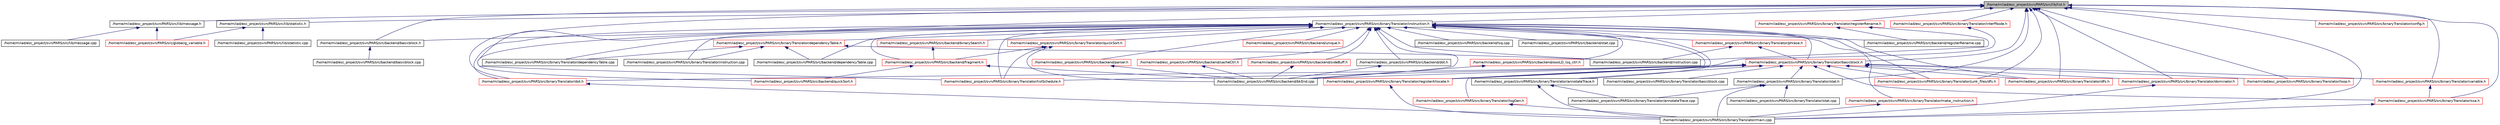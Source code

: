 digraph G
{
  edge [fontname="Helvetica",fontsize="10",labelfontname="Helvetica",labelfontsize="10"];
  node [fontname="Helvetica",fontsize="10",shape=record];
  Node1 [label="/home/milad/esc_project/svn/PARS/src/lib/list.h",height=0.2,width=0.4,color="black", fillcolor="grey75", style="filled" fontcolor="black"];
  Node1 -> Node2 [dir=back,color="midnightblue",fontsize="10",style="solid"];
  Node2 [label="/home/milad/esc_project/svn/PARS/src/backend/basicblock.h",height=0.2,width=0.4,color="black", fillcolor="white", style="filled",URL="$backend_2basicblock_8h.html"];
  Node2 -> Node3 [dir=back,color="midnightblue",fontsize="10",style="solid"];
  Node3 [label="/home/milad/esc_project/svn/PARS/src/backend/basicblock.cpp",height=0.2,width=0.4,color="black", fillcolor="white", style="filled",URL="$backend_2basicblock_8cpp.html"];
  Node1 -> Node4 [dir=back,color="midnightblue",fontsize="10",style="solid"];
  Node4 [label="/home/milad/esc_project/svn/PARS/src/lib/message.h",height=0.2,width=0.4,color="black", fillcolor="white", style="filled",URL="$message_8h.html"];
  Node4 -> Node5 [dir=back,color="midnightblue",fontsize="10",style="solid"];
  Node5 [label="/home/milad/esc_project/svn/PARS/src/global/g_variable.h",height=0.2,width=0.4,color="red", fillcolor="white", style="filled",URL="$g__variable_8h.html"];
  Node4 -> Node6 [dir=back,color="midnightblue",fontsize="10",style="solid"];
  Node6 [label="/home/milad/esc_project/svn/PARS/src/lib/message.cpp",height=0.2,width=0.4,color="black", fillcolor="white", style="filled",URL="$message_8cpp.html"];
  Node1 -> Node7 [dir=back,color="midnightblue",fontsize="10",style="solid"];
  Node7 [label="/home/milad/esc_project/svn/PARS/src/lib/statistic.h",height=0.2,width=0.4,color="black", fillcolor="white", style="filled",URL="$statistic_8h.html"];
  Node7 -> Node5 [dir=back,color="midnightblue",fontsize="10",style="solid"];
  Node7 -> Node8 [dir=back,color="midnightblue",fontsize="10",style="solid"];
  Node8 [label="/home/milad/esc_project/svn/PARS/src/lib/statistic.cpp",height=0.2,width=0.4,color="black", fillcolor="white", style="filled",URL="$statistic_8cpp.html"];
  Node1 -> Node9 [dir=back,color="midnightblue",fontsize="10",style="solid"];
  Node9 [label="/home/milad/esc_project/svn/PARS/src/binaryTranslator/instruction.h",height=0.2,width=0.4,color="black", fillcolor="white", style="filled",URL="$binaryTranslator_2instruction_8h.html"];
  Node9 -> Node2 [dir=back,color="midnightblue",fontsize="10",style="solid"];
  Node9 -> Node10 [dir=back,color="midnightblue",fontsize="10",style="solid"];
  Node10 [label="/home/milad/esc_project/svn/PARS/src/backend/binarySearch.h",height=0.2,width=0.4,color="red", fillcolor="white", style="filled",URL="$binarySearch_8h.html"];
  Node10 -> Node11 [dir=back,color="midnightblue",fontsize="10",style="solid"];
  Node11 [label="/home/milad/esc_project/svn/PARS/src/backend/fragment.h",height=0.2,width=0.4,color="red", fillcolor="white", style="filled",URL="$fragment_8h.html"];
  Node11 -> Node12 [dir=back,color="midnightblue",fontsize="10",style="solid"];
  Node12 [label="/home/milad/esc_project/svn/PARS/src/backend/quickSort.h",height=0.2,width=0.4,color="red", fillcolor="white", style="filled",URL="$backend_2quickSort_8h.html"];
  Node11 -> Node13 [dir=back,color="midnightblue",fontsize="10",style="solid"];
  Node13 [label="/home/milad/esc_project/svn/PARS/src/backend/bkEnd.cpp",height=0.2,width=0.4,color="black", fillcolor="white", style="filled",URL="$bkEnd_8cpp.html"];
  Node9 -> Node14 [dir=back,color="midnightblue",fontsize="10",style="solid"];
  Node14 [label="/home/milad/esc_project/svn/PARS/src/backend/oooLD_lsq_ctrl.h",height=0.2,width=0.4,color="red", fillcolor="white", style="filled",URL="$oooLD__lsq__ctrl_8h.html"];
  Node14 -> Node13 [dir=back,color="midnightblue",fontsize="10",style="solid"];
  Node9 -> Node12 [dir=back,color="midnightblue",fontsize="10",style="solid"];
  Node9 -> Node11 [dir=back,color="midnightblue",fontsize="10",style="solid"];
  Node9 -> Node15 [dir=back,color="midnightblue",fontsize="10",style="solid"];
  Node15 [label="/home/milad/esc_project/svn/PARS/src/backend/unique.h",height=0.2,width=0.4,color="red", fillcolor="white", style="filled",URL="$unique_8h.html"];
  Node9 -> Node16 [dir=back,color="midnightblue",fontsize="10",style="solid"];
  Node16 [label="/home/milad/esc_project/svn/PARS/src/backend/parser.h",height=0.2,width=0.4,color="red", fillcolor="white", style="filled",URL="$parser_8h.html"];
  Node16 -> Node13 [dir=back,color="midnightblue",fontsize="10",style="solid"];
  Node9 -> Node13 [dir=back,color="midnightblue",fontsize="10",style="solid"];
  Node9 -> Node17 [dir=back,color="midnightblue",fontsize="10",style="solid"];
  Node17 [label="/home/milad/esc_project/svn/PARS/src/backend/cacheCtrl.h",height=0.2,width=0.4,color="red", fillcolor="white", style="filled",URL="$cacheCtrl_8h.html"];
  Node17 -> Node13 [dir=back,color="midnightblue",fontsize="10",style="solid"];
  Node9 -> Node18 [dir=back,color="midnightblue",fontsize="10",style="solid"];
  Node18 [label="/home/milad/esc_project/svn/PARS/src/backend/sideBuff.h",height=0.2,width=0.4,color="red", fillcolor="white", style="filled",URL="$sideBuff_8h.html"];
  Node18 -> Node13 [dir=back,color="midnightblue",fontsize="10",style="solid"];
  Node9 -> Node19 [dir=back,color="midnightblue",fontsize="10",style="solid"];
  Node19 [label="/home/milad/esc_project/svn/PARS/src/backend/dot.h",height=0.2,width=0.4,color="black", fillcolor="white", style="filled",URL="$backend_2dot_8h.html"];
  Node19 -> Node13 [dir=back,color="midnightblue",fontsize="10",style="solid"];
  Node9 -> Node20 [dir=back,color="midnightblue",fontsize="10",style="solid"];
  Node20 [label="/home/milad/esc_project/svn/PARS/src/backend/dependencyTable.cpp",height=0.2,width=0.4,color="black", fillcolor="white", style="filled",URL="$backend_2dependencyTable_8cpp.html"];
  Node9 -> Node21 [dir=back,color="midnightblue",fontsize="10",style="solid"];
  Node21 [label="/home/milad/esc_project/svn/PARS/src/backend/instruction.cpp",height=0.2,width=0.4,color="black", fillcolor="white", style="filled",URL="$backend_2instruction_8cpp.html"];
  Node9 -> Node22 [dir=back,color="midnightblue",fontsize="10",style="solid"];
  Node22 [label="/home/milad/esc_project/svn/PARS/src/backend/lsq.cpp",height=0.2,width=0.4,color="black", fillcolor="white", style="filled",URL="$lsq_8cpp.html"];
  Node9 -> Node23 [dir=back,color="midnightblue",fontsize="10",style="solid"];
  Node23 [label="/home/milad/esc_project/svn/PARS/src/backend/registerRename.cpp",height=0.2,width=0.4,color="black", fillcolor="white", style="filled",URL="$backend_2registerRename_8cpp.html"];
  Node9 -> Node24 [dir=back,color="midnightblue",fontsize="10",style="solid"];
  Node24 [label="/home/milad/esc_project/svn/PARS/src/backend/stat.cpp",height=0.2,width=0.4,color="black", fillcolor="white", style="filled",URL="$backend_2stat_8cpp.html"];
  Node9 -> Node25 [dir=back,color="midnightblue",fontsize="10",style="solid"];
  Node25 [label="/home/milad/esc_project/svn/PARS/src/binaryTranslator/basicblock.h",height=0.2,width=0.4,color="red", fillcolor="white", style="filled",URL="$binaryTranslator_2basicblock_8h.html"];
  Node25 -> Node13 [dir=back,color="midnightblue",fontsize="10",style="solid"];
  Node25 -> Node26 [dir=back,color="midnightblue",fontsize="10",style="solid"];
  Node26 [label="/home/milad/esc_project/svn/PARS/src/binaryTranslator/annotateTrace.h",height=0.2,width=0.4,color="black", fillcolor="white", style="filled",URL="$annotateTrace_8h.html"];
  Node26 -> Node27 [dir=back,color="midnightblue",fontsize="10",style="solid"];
  Node27 [label="/home/milad/esc_project/svn/PARS/src/binaryTranslator/annotateTrace.cpp",height=0.2,width=0.4,color="black", fillcolor="white", style="filled",URL="$annotateTrace_8cpp.html"];
  Node26 -> Node28 [dir=back,color="midnightblue",fontsize="10",style="solid"];
  Node28 [label="/home/milad/esc_project/svn/PARS/src/binaryTranslator/main.cpp",height=0.2,width=0.4,color="black", fillcolor="white", style="filled",URL="$main_8cpp.html"];
  Node25 -> Node29 [dir=back,color="midnightblue",fontsize="10",style="solid"];
  Node29 [label="/home/milad/esc_project/svn/PARS/src/binaryTranslator/stat.h",height=0.2,width=0.4,color="black", fillcolor="white", style="filled",URL="$binaryTranslator_2stat_8h.html"];
  Node29 -> Node27 [dir=back,color="midnightblue",fontsize="10",style="solid"];
  Node29 -> Node28 [dir=back,color="midnightblue",fontsize="10",style="solid"];
  Node29 -> Node30 [dir=back,color="midnightblue",fontsize="10",style="solid"];
  Node30 [label="/home/milad/esc_project/svn/PARS/src/binaryTranslator/stat.cpp",height=0.2,width=0.4,color="black", fillcolor="white", style="filled",URL="$binaryTranslator_2stat_8cpp.html"];
  Node25 -> Node31 [dir=back,color="midnightblue",fontsize="10",style="solid"];
  Node31 [label="/home/milad/esc_project/svn/PARS/src/binaryTranslator/basicblock.cpp",height=0.2,width=0.4,color="black", fillcolor="white", style="filled",URL="$binaryTranslator_2basicblock_8cpp.html"];
  Node25 -> Node32 [dir=back,color="midnightblue",fontsize="10",style="solid"];
  Node32 [label="/home/milad/esc_project/svn/PARS/src/binaryTranslator/dfs.h",height=0.2,width=0.4,color="red", fillcolor="white", style="filled",URL="$dfs_8h.html"];
  Node25 -> Node33 [dir=back,color="midnightblue",fontsize="10",style="solid"];
  Node33 [label="/home/milad/esc_project/svn/PARS/src/binaryTranslator/dominator.h",height=0.2,width=0.4,color="red", fillcolor="white", style="filled",URL="$dominator_8h.html"];
  Node33 -> Node28 [dir=back,color="midnightblue",fontsize="10",style="solid"];
  Node25 -> Node34 [dir=back,color="midnightblue",fontsize="10",style="solid"];
  Node34 [label="/home/milad/esc_project/svn/PARS/src/binaryTranslator/dot.h",height=0.2,width=0.4,color="red", fillcolor="white", style="filled",URL="$binaryTranslator_2dot_8h.html"];
  Node34 -> Node28 [dir=back,color="midnightblue",fontsize="10",style="solid"];
  Node25 -> Node35 [dir=back,color="midnightblue",fontsize="10",style="solid"];
  Node35 [label="/home/milad/esc_project/svn/PARS/src/binaryTranslator/junk_files/dfs.h",height=0.2,width=0.4,color="red", fillcolor="white", style="filled",URL="$junk__files_2dfs_8h.html"];
  Node25 -> Node36 [dir=back,color="midnightblue",fontsize="10",style="solid"];
  Node36 [label="/home/milad/esc_project/svn/PARS/src/binaryTranslator/listSchedule.h",height=0.2,width=0.4,color="red", fillcolor="white", style="filled",URL="$listSchedule_8h.html"];
  Node25 -> Node37 [dir=back,color="midnightblue",fontsize="10",style="solid"];
  Node37 [label="/home/milad/esc_project/svn/PARS/src/binaryTranslator/logGen.h",height=0.2,width=0.4,color="red", fillcolor="white", style="filled",URL="$logGen_8h.html"];
  Node37 -> Node28 [dir=back,color="midnightblue",fontsize="10",style="solid"];
  Node25 -> Node38 [dir=back,color="midnightblue",fontsize="10",style="solid"];
  Node38 [label="/home/milad/esc_project/svn/PARS/src/binaryTranslator/loop.h",height=0.2,width=0.4,color="red", fillcolor="white", style="filled",URL="$loop_8h.html"];
  Node25 -> Node39 [dir=back,color="midnightblue",fontsize="10",style="solid"];
  Node39 [label="/home/milad/esc_project/svn/PARS/src/binaryTranslator/registerAllocate.h",height=0.2,width=0.4,color="red", fillcolor="white", style="filled",URL="$registerAllocate_8h.html"];
  Node39 -> Node28 [dir=back,color="midnightblue",fontsize="10",style="solid"];
  Node25 -> Node40 [dir=back,color="midnightblue",fontsize="10",style="solid"];
  Node40 [label="/home/milad/esc_project/svn/PARS/src/binaryTranslator/variable.h",height=0.2,width=0.4,color="red", fillcolor="white", style="filled",URL="$variable_8h.html"];
  Node40 -> Node41 [dir=back,color="midnightblue",fontsize="10",style="solid"];
  Node41 [label="/home/milad/esc_project/svn/PARS/src/binaryTranslator/ssa.h",height=0.2,width=0.4,color="red", fillcolor="white", style="filled",URL="$ssa_8h.html"];
  Node41 -> Node28 [dir=back,color="midnightblue",fontsize="10",style="solid"];
  Node25 -> Node41 [dir=back,color="midnightblue",fontsize="10",style="solid"];
  Node9 -> Node42 [dir=back,color="midnightblue",fontsize="10",style="solid"];
  Node42 [label="/home/milad/esc_project/svn/PARS/src/binaryTranslator/phrase.h",height=0.2,width=0.4,color="red", fillcolor="white", style="filled",URL="$binaryTranslator_2phrase_8h.html"];
  Node42 -> Node21 [dir=back,color="midnightblue",fontsize="10",style="solid"];
  Node42 -> Node25 [dir=back,color="midnightblue",fontsize="10",style="solid"];
  Node9 -> Node26 [dir=back,color="midnightblue",fontsize="10",style="solid"];
  Node9 -> Node43 [dir=back,color="midnightblue",fontsize="10",style="solid"];
  Node43 [label="/home/milad/esc_project/svn/PARS/src/binaryTranslator/dependencyTable.h",height=0.2,width=0.4,color="red", fillcolor="white", style="filled",URL="$binaryTranslator_2dependencyTable_8h.html"];
  Node43 -> Node20 [dir=back,color="midnightblue",fontsize="10",style="solid"];
  Node43 -> Node21 [dir=back,color="midnightblue",fontsize="10",style="solid"];
  Node43 -> Node44 [dir=back,color="midnightblue",fontsize="10",style="solid"];
  Node44 [label="/home/milad/esc_project/svn/PARS/src/binaryTranslator/dependencyTable.cpp",height=0.2,width=0.4,color="black", fillcolor="white", style="filled",URL="$binaryTranslator_2dependencyTable_8cpp.html"];
  Node43 -> Node45 [dir=back,color="midnightblue",fontsize="10",style="solid"];
  Node45 [label="/home/milad/esc_project/svn/PARS/src/binaryTranslator/instruction.cpp",height=0.2,width=0.4,color="black", fillcolor="white", style="filled",URL="$binaryTranslator_2instruction_8cpp.html"];
  Node9 -> Node44 [dir=back,color="midnightblue",fontsize="10",style="solid"];
  Node9 -> Node32 [dir=back,color="midnightblue",fontsize="10",style="solid"];
  Node9 -> Node34 [dir=back,color="midnightblue",fontsize="10",style="solid"];
  Node9 -> Node45 [dir=back,color="midnightblue",fontsize="10",style="solid"];
  Node9 -> Node35 [dir=back,color="midnightblue",fontsize="10",style="solid"];
  Node9 -> Node36 [dir=back,color="midnightblue",fontsize="10",style="solid"];
  Node9 -> Node46 [dir=back,color="midnightblue",fontsize="10",style="solid"];
  Node46 [label="/home/milad/esc_project/svn/PARS/src/binaryTranslator/quickSort.h",height=0.2,width=0.4,color="red", fillcolor="white", style="filled",URL="$binaryTranslator_2quickSort_8h.html"];
  Node46 -> Node11 [dir=back,color="midnightblue",fontsize="10",style="solid"];
  Node46 -> Node13 [dir=back,color="midnightblue",fontsize="10",style="solid"];
  Node46 -> Node36 [dir=back,color="midnightblue",fontsize="10",style="solid"];
  Node9 -> Node39 [dir=back,color="midnightblue",fontsize="10",style="solid"];
  Node9 -> Node47 [dir=back,color="midnightblue",fontsize="10",style="solid"];
  Node47 [label="/home/milad/esc_project/svn/PARS/src/binaryTranslator/make_instruction.h",height=0.2,width=0.4,color="red", fillcolor="white", style="filled",URL="$make__instruction_8h.html"];
  Node47 -> Node28 [dir=back,color="midnightblue",fontsize="10",style="solid"];
  Node1 -> Node29 [dir=back,color="midnightblue",fontsize="10",style="solid"];
  Node1 -> Node25 [dir=back,color="midnightblue",fontsize="10",style="solid"];
  Node1 -> Node48 [dir=back,color="midnightblue",fontsize="10",style="solid"];
  Node48 [label="/home/milad/esc_project/svn/PARS/src/binaryTranslator/config.h",height=0.2,width=0.4,color="red", fillcolor="white", style="filled",URL="$binaryTranslator_2config_8h.html"];
  Node1 -> Node32 [dir=back,color="midnightblue",fontsize="10",style="solid"];
  Node1 -> Node33 [dir=back,color="midnightblue",fontsize="10",style="solid"];
  Node1 -> Node34 [dir=back,color="midnightblue",fontsize="10",style="solid"];
  Node1 -> Node49 [dir=back,color="midnightblue",fontsize="10",style="solid"];
  Node49 [label="/home/milad/esc_project/svn/PARS/src/binaryTranslator/interfNode.h",height=0.2,width=0.4,color="red", fillcolor="white", style="filled",URL="$interfNode_8h.html"];
  Node49 -> Node39 [dir=back,color="midnightblue",fontsize="10",style="solid"];
  Node1 -> Node35 [dir=back,color="midnightblue",fontsize="10",style="solid"];
  Node1 -> Node36 [dir=back,color="midnightblue",fontsize="10",style="solid"];
  Node1 -> Node38 [dir=back,color="midnightblue",fontsize="10",style="solid"];
  Node1 -> Node40 [dir=back,color="midnightblue",fontsize="10",style="solid"];
  Node1 -> Node28 [dir=back,color="midnightblue",fontsize="10",style="solid"];
  Node1 -> Node41 [dir=back,color="midnightblue",fontsize="10",style="solid"];
  Node1 -> Node50 [dir=back,color="midnightblue",fontsize="10",style="solid"];
  Node50 [label="/home/milad/esc_project/svn/PARS/src/binaryTranslator/registerRename.h",height=0.2,width=0.4,color="red", fillcolor="white", style="filled",URL="$binaryTranslator_2registerRename_8h.html"];
  Node50 -> Node21 [dir=back,color="midnightblue",fontsize="10",style="solid"];
  Node50 -> Node23 [dir=back,color="midnightblue",fontsize="10",style="solid"];
}
